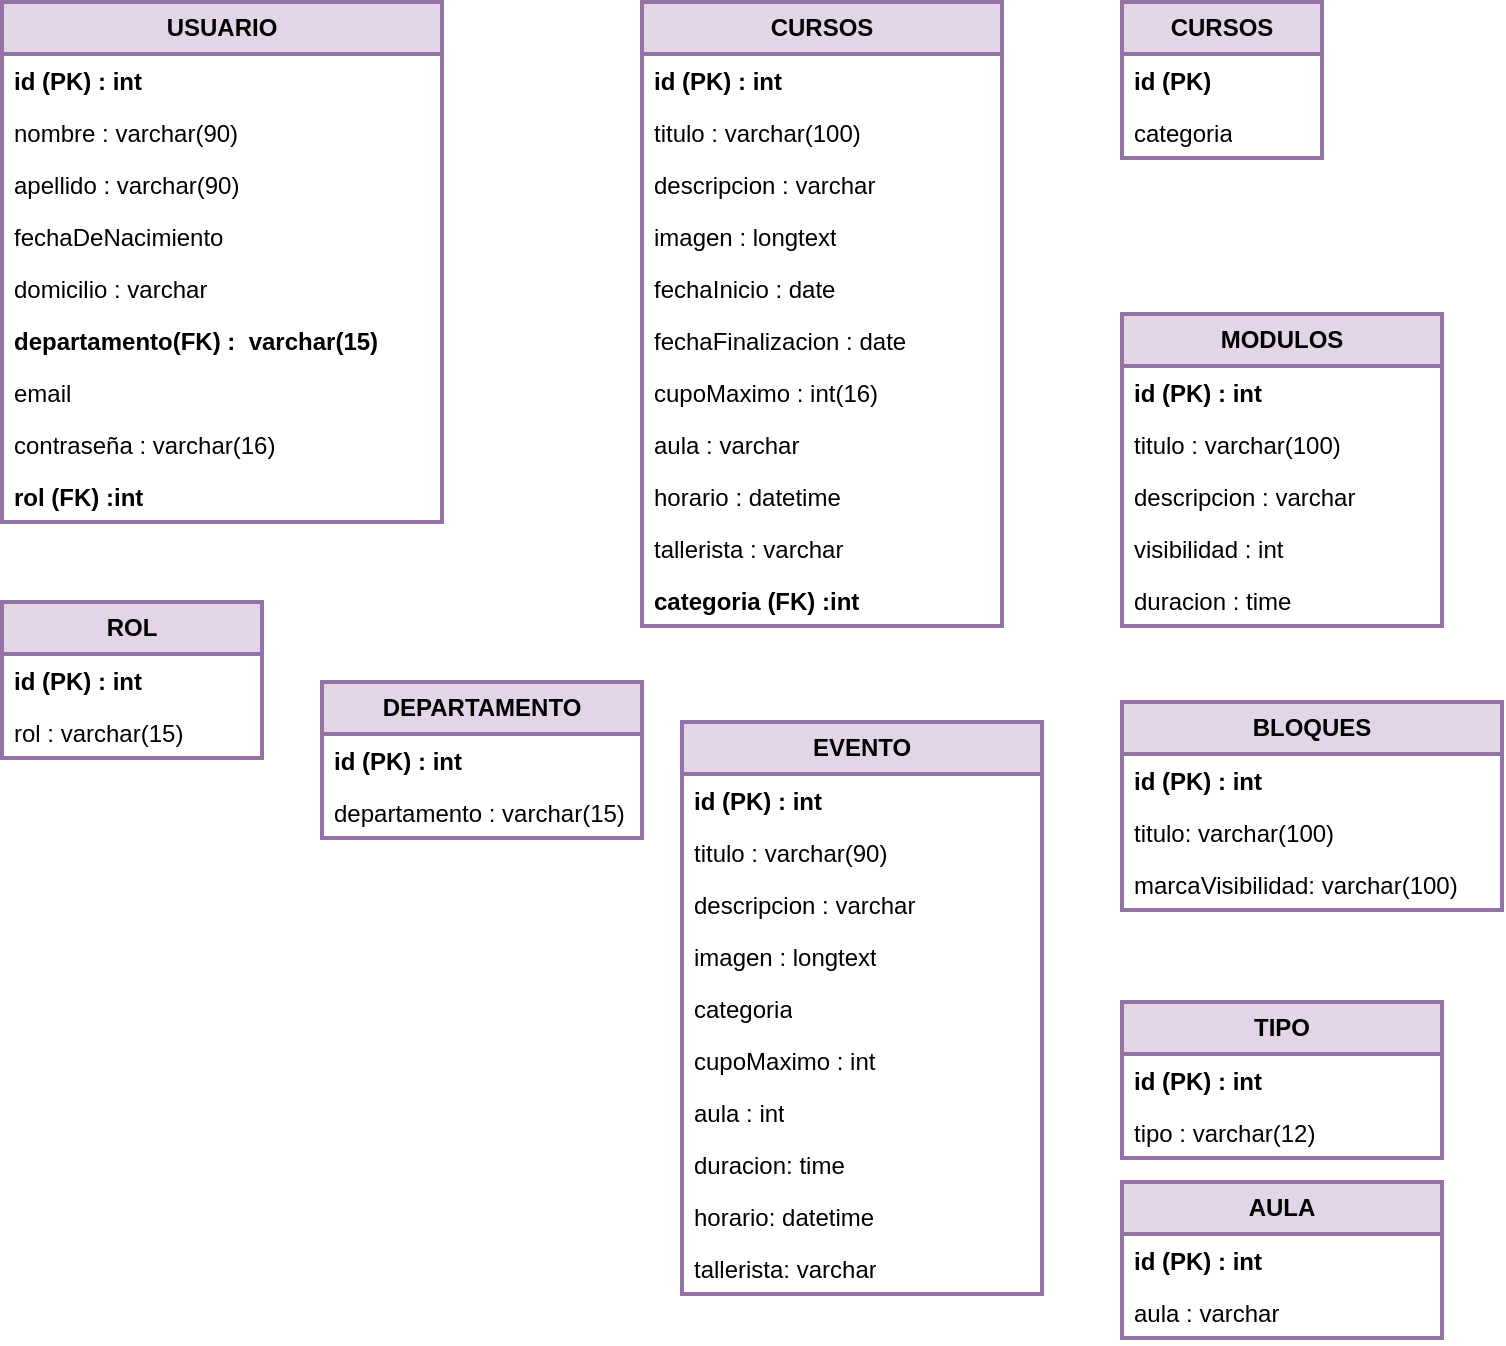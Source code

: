 <mxfile version="22.0.5" type="device">
  <diagram name="Página-1" id="5-te_JB14v8v4a1H_KTa">
    <mxGraphModel dx="880" dy="470" grid="1" gridSize="10" guides="1" tooltips="1" connect="1" arrows="1" fold="1" page="1" pageScale="1" pageWidth="827" pageHeight="1169" math="0" shadow="0">
      <root>
        <mxCell id="0" />
        <mxCell id="1" parent="0" />
        <mxCell id="fRrfG9uNdOVXOpwQ9h5s-1" value="USUARIO" style="swimlane;fontStyle=1;childLayout=stackLayout;horizontal=1;startSize=26;fillColor=#e1d5e7;horizontalStack=0;resizeParent=1;resizeParentMax=0;resizeLast=0;collapsible=1;marginBottom=0;whiteSpace=wrap;html=1;strokeColor=#9673a6;strokeWidth=2;" parent="1" vertex="1">
          <mxGeometry x="40" y="40" width="220" height="260" as="geometry" />
        </mxCell>
        <mxCell id="fRrfG9uNdOVXOpwQ9h5s-10" value="id (PK) : int" style="text;strokeColor=none;fillColor=none;align=left;verticalAlign=top;spacingLeft=4;spacingRight=4;overflow=hidden;rotatable=0;points=[[0,0.5],[1,0.5]];portConstraint=eastwest;whiteSpace=wrap;html=1;fontStyle=1" parent="fRrfG9uNdOVXOpwQ9h5s-1" vertex="1">
          <mxGeometry y="26" width="220" height="26" as="geometry" />
        </mxCell>
        <mxCell id="fRrfG9uNdOVXOpwQ9h5s-2" value="nombre : varchar(90)" style="text;strokeColor=none;fillColor=none;align=left;verticalAlign=top;spacingLeft=4;spacingRight=4;overflow=hidden;rotatable=0;points=[[0,0.5],[1,0.5]];portConstraint=eastwest;whiteSpace=wrap;html=1;" parent="fRrfG9uNdOVXOpwQ9h5s-1" vertex="1">
          <mxGeometry y="52" width="220" height="26" as="geometry" />
        </mxCell>
        <mxCell id="fRrfG9uNdOVXOpwQ9h5s-3" value="apellido : varchar(90)" style="text;strokeColor=none;fillColor=none;align=left;verticalAlign=top;spacingLeft=4;spacingRight=4;overflow=hidden;rotatable=0;points=[[0,0.5],[1,0.5]];portConstraint=eastwest;whiteSpace=wrap;html=1;" parent="fRrfG9uNdOVXOpwQ9h5s-1" vertex="1">
          <mxGeometry y="78" width="220" height="26" as="geometry" />
        </mxCell>
        <mxCell id="fRrfG9uNdOVXOpwQ9h5s-4" value="fechaDeNacimiento" style="text;strokeColor=none;fillColor=none;align=left;verticalAlign=top;spacingLeft=4;spacingRight=4;overflow=hidden;rotatable=0;points=[[0,0.5],[1,0.5]];portConstraint=eastwest;whiteSpace=wrap;html=1;" parent="fRrfG9uNdOVXOpwQ9h5s-1" vertex="1">
          <mxGeometry y="104" width="220" height="26" as="geometry" />
        </mxCell>
        <mxCell id="fRrfG9uNdOVXOpwQ9h5s-5" value="domicilio : varchar" style="text;strokeColor=none;fillColor=none;align=left;verticalAlign=top;spacingLeft=4;spacingRight=4;overflow=hidden;rotatable=0;points=[[0,0.5],[1,0.5]];portConstraint=eastwest;whiteSpace=wrap;html=1;" parent="fRrfG9uNdOVXOpwQ9h5s-1" vertex="1">
          <mxGeometry y="130" width="220" height="26" as="geometry" />
        </mxCell>
        <mxCell id="fRrfG9uNdOVXOpwQ9h5s-6" value="departamento(FK) :&amp;nbsp; varchar(15)" style="text;strokeColor=none;fillColor=none;align=left;verticalAlign=top;spacingLeft=4;spacingRight=4;overflow=hidden;rotatable=0;points=[[0,0.5],[1,0.5]];portConstraint=eastwest;whiteSpace=wrap;html=1;fontStyle=1" parent="fRrfG9uNdOVXOpwQ9h5s-1" vertex="1">
          <mxGeometry y="156" width="220" height="26" as="geometry" />
        </mxCell>
        <mxCell id="fRrfG9uNdOVXOpwQ9h5s-7" value="email" style="text;strokeColor=none;fillColor=none;align=left;verticalAlign=top;spacingLeft=4;spacingRight=4;overflow=hidden;rotatable=0;points=[[0,0.5],[1,0.5]];portConstraint=eastwest;whiteSpace=wrap;html=1;" parent="fRrfG9uNdOVXOpwQ9h5s-1" vertex="1">
          <mxGeometry y="182" width="220" height="26" as="geometry" />
        </mxCell>
        <mxCell id="fRrfG9uNdOVXOpwQ9h5s-8" value="contraseña : varchar(16)" style="text;strokeColor=none;fillColor=none;align=left;verticalAlign=top;spacingLeft=4;spacingRight=4;overflow=hidden;rotatable=0;points=[[0,0.5],[1,0.5]];portConstraint=eastwest;whiteSpace=wrap;html=1;" parent="fRrfG9uNdOVXOpwQ9h5s-1" vertex="1">
          <mxGeometry y="208" width="220" height="26" as="geometry" />
        </mxCell>
        <mxCell id="fRrfG9uNdOVXOpwQ9h5s-9" value="rol (FK) :int" style="text;strokeColor=none;fillColor=none;align=left;verticalAlign=top;spacingLeft=4;spacingRight=4;overflow=hidden;rotatable=0;points=[[0,0.5],[1,0.5]];portConstraint=eastwest;whiteSpace=wrap;html=1;fontStyle=1" parent="fRrfG9uNdOVXOpwQ9h5s-1" vertex="1">
          <mxGeometry y="234" width="220" height="26" as="geometry" />
        </mxCell>
        <mxCell id="fRrfG9uNdOVXOpwQ9h5s-11" value="CURSOS" style="swimlane;fontStyle=1;childLayout=stackLayout;horizontal=1;startSize=26;fillColor=#e1d5e7;horizontalStack=0;resizeParent=1;resizeParentMax=0;resizeLast=0;collapsible=1;marginBottom=0;whiteSpace=wrap;html=1;strokeColor=#9673a6;strokeWidth=2;" parent="1" vertex="1">
          <mxGeometry x="360" y="40" width="180" height="312" as="geometry" />
        </mxCell>
        <mxCell id="fRrfG9uNdOVXOpwQ9h5s-31" value="id (PK) : int" style="text;strokeColor=none;fillColor=none;align=left;verticalAlign=top;spacingLeft=4;spacingRight=4;overflow=hidden;rotatable=0;points=[[0,0.5],[1,0.5]];portConstraint=eastwest;whiteSpace=wrap;html=1;fontStyle=1" parent="fRrfG9uNdOVXOpwQ9h5s-11" vertex="1">
          <mxGeometry y="26" width="180" height="26" as="geometry" />
        </mxCell>
        <mxCell id="fRrfG9uNdOVXOpwQ9h5s-12" value="titulo : varchar(100)" style="text;strokeColor=none;fillColor=none;align=left;verticalAlign=top;spacingLeft=4;spacingRight=4;overflow=hidden;rotatable=0;points=[[0,0.5],[1,0.5]];portConstraint=eastwest;whiteSpace=wrap;html=1;" parent="fRrfG9uNdOVXOpwQ9h5s-11" vertex="1">
          <mxGeometry y="52" width="180" height="26" as="geometry" />
        </mxCell>
        <mxCell id="fRrfG9uNdOVXOpwQ9h5s-13" value="descripcion : varchar" style="text;strokeColor=none;fillColor=none;align=left;verticalAlign=top;spacingLeft=4;spacingRight=4;overflow=hidden;rotatable=0;points=[[0,0.5],[1,0.5]];portConstraint=eastwest;whiteSpace=wrap;html=1;" parent="fRrfG9uNdOVXOpwQ9h5s-11" vertex="1">
          <mxGeometry y="78" width="180" height="26" as="geometry" />
        </mxCell>
        <mxCell id="fRrfG9uNdOVXOpwQ9h5s-14" value="imagen : longtext" style="text;strokeColor=none;fillColor=none;align=left;verticalAlign=top;spacingLeft=4;spacingRight=4;overflow=hidden;rotatable=0;points=[[0,0.5],[1,0.5]];portConstraint=eastwest;whiteSpace=wrap;html=1;" parent="fRrfG9uNdOVXOpwQ9h5s-11" vertex="1">
          <mxGeometry y="104" width="180" height="26" as="geometry" />
        </mxCell>
        <mxCell id="fRrfG9uNdOVXOpwQ9h5s-16" value="fechaInicio : date" style="text;strokeColor=none;fillColor=none;align=left;verticalAlign=top;spacingLeft=4;spacingRight=4;overflow=hidden;rotatable=0;points=[[0,0.5],[1,0.5]];portConstraint=eastwest;whiteSpace=wrap;html=1;" parent="fRrfG9uNdOVXOpwQ9h5s-11" vertex="1">
          <mxGeometry y="130" width="180" height="26" as="geometry" />
        </mxCell>
        <mxCell id="fRrfG9uNdOVXOpwQ9h5s-17" value="fechaFinalizacion : date" style="text;strokeColor=none;fillColor=none;align=left;verticalAlign=top;spacingLeft=4;spacingRight=4;overflow=hidden;rotatable=0;points=[[0,0.5],[1,0.5]];portConstraint=eastwest;whiteSpace=wrap;html=1;" parent="fRrfG9uNdOVXOpwQ9h5s-11" vertex="1">
          <mxGeometry y="156" width="180" height="26" as="geometry" />
        </mxCell>
        <mxCell id="fRrfG9uNdOVXOpwQ9h5s-18" value="cupoMaximo : int(16)" style="text;strokeColor=none;fillColor=none;align=left;verticalAlign=top;spacingLeft=4;spacingRight=4;overflow=hidden;rotatable=0;points=[[0,0.5],[1,0.5]];portConstraint=eastwest;whiteSpace=wrap;html=1;" parent="fRrfG9uNdOVXOpwQ9h5s-11" vertex="1">
          <mxGeometry y="182" width="180" height="26" as="geometry" />
        </mxCell>
        <mxCell id="fRrfG9uNdOVXOpwQ9h5s-19" value="aula : varchar" style="text;strokeColor=none;fillColor=none;align=left;verticalAlign=top;spacingLeft=4;spacingRight=4;overflow=hidden;rotatable=0;points=[[0,0.5],[1,0.5]];portConstraint=eastwest;whiteSpace=wrap;html=1;" parent="fRrfG9uNdOVXOpwQ9h5s-11" vertex="1">
          <mxGeometry y="208" width="180" height="26" as="geometry" />
        </mxCell>
        <mxCell id="fRrfG9uNdOVXOpwQ9h5s-20" value="horario : datetime" style="text;strokeColor=none;fillColor=none;align=left;verticalAlign=top;spacingLeft=4;spacingRight=4;overflow=hidden;rotatable=0;points=[[0,0.5],[1,0.5]];portConstraint=eastwest;whiteSpace=wrap;html=1;" parent="fRrfG9uNdOVXOpwQ9h5s-11" vertex="1">
          <mxGeometry y="234" width="180" height="26" as="geometry" />
        </mxCell>
        <mxCell id="fRrfG9uNdOVXOpwQ9h5s-21" value="tallerista : varchar" style="text;strokeColor=none;fillColor=none;align=left;verticalAlign=top;spacingLeft=4;spacingRight=4;overflow=hidden;rotatable=0;points=[[0,0.5],[1,0.5]];portConstraint=eastwest;whiteSpace=wrap;html=1;" parent="fRrfG9uNdOVXOpwQ9h5s-11" vertex="1">
          <mxGeometry y="260" width="180" height="26" as="geometry" />
        </mxCell>
        <mxCell id="fRrfG9uNdOVXOpwQ9h5s-15" value="categoria (FK) :int" style="text;strokeColor=none;fillColor=none;align=left;verticalAlign=top;spacingLeft=4;spacingRight=4;overflow=hidden;rotatable=0;points=[[0,0.5],[1,0.5]];portConstraint=eastwest;whiteSpace=wrap;html=1;fontStyle=1" parent="fRrfG9uNdOVXOpwQ9h5s-11" vertex="1">
          <mxGeometry y="286" width="180" height="26" as="geometry" />
        </mxCell>
        <mxCell id="fRrfG9uNdOVXOpwQ9h5s-26" value="MODULOS" style="swimlane;fontStyle=1;childLayout=stackLayout;horizontal=1;startSize=26;fillColor=#e1d5e7;horizontalStack=0;resizeParent=1;resizeParentMax=0;resizeLast=0;collapsible=1;marginBottom=0;whiteSpace=wrap;html=1;strokeColor=#9673a6;strokeWidth=2;" parent="1" vertex="1">
          <mxGeometry x="600" y="196" width="160" height="156" as="geometry" />
        </mxCell>
        <mxCell id="fRrfG9uNdOVXOpwQ9h5s-42" value="id (PK) : int" style="text;strokeColor=none;fillColor=none;align=left;verticalAlign=top;spacingLeft=4;spacingRight=4;overflow=hidden;rotatable=0;points=[[0,0.5],[1,0.5]];portConstraint=eastwest;whiteSpace=wrap;html=1;fontStyle=1" parent="fRrfG9uNdOVXOpwQ9h5s-26" vertex="1">
          <mxGeometry y="26" width="160" height="26" as="geometry" />
        </mxCell>
        <mxCell id="fRrfG9uNdOVXOpwQ9h5s-27" value="titulo : varchar(100)" style="text;strokeColor=none;fillColor=none;align=left;verticalAlign=top;spacingLeft=4;spacingRight=4;overflow=hidden;rotatable=0;points=[[0,0.5],[1,0.5]];portConstraint=eastwest;whiteSpace=wrap;html=1;" parent="fRrfG9uNdOVXOpwQ9h5s-26" vertex="1">
          <mxGeometry y="52" width="160" height="26" as="geometry" />
        </mxCell>
        <mxCell id="fRrfG9uNdOVXOpwQ9h5s-28" value="descripcion : varchar" style="text;strokeColor=none;fillColor=none;align=left;verticalAlign=top;spacingLeft=4;spacingRight=4;overflow=hidden;rotatable=0;points=[[0,0.5],[1,0.5]];portConstraint=eastwest;whiteSpace=wrap;html=1;" parent="fRrfG9uNdOVXOpwQ9h5s-26" vertex="1">
          <mxGeometry y="78" width="160" height="26" as="geometry" />
        </mxCell>
        <mxCell id="fRrfG9uNdOVXOpwQ9h5s-29" value="visibilidad : int" style="text;strokeColor=none;fillColor=none;align=left;verticalAlign=top;spacingLeft=4;spacingRight=4;overflow=hidden;rotatable=0;points=[[0,0.5],[1,0.5]];portConstraint=eastwest;whiteSpace=wrap;html=1;" parent="fRrfG9uNdOVXOpwQ9h5s-26" vertex="1">
          <mxGeometry y="104" width="160" height="26" as="geometry" />
        </mxCell>
        <mxCell id="fRrfG9uNdOVXOpwQ9h5s-30" value="duracion : time" style="text;strokeColor=none;fillColor=none;align=left;verticalAlign=top;spacingLeft=4;spacingRight=4;overflow=hidden;rotatable=0;points=[[0,0.5],[1,0.5]];portConstraint=eastwest;whiteSpace=wrap;html=1;" parent="fRrfG9uNdOVXOpwQ9h5s-26" vertex="1">
          <mxGeometry y="130" width="160" height="26" as="geometry" />
        </mxCell>
        <mxCell id="fRrfG9uNdOVXOpwQ9h5s-32" value="ROL" style="swimlane;fontStyle=1;childLayout=stackLayout;horizontal=1;startSize=26;fillColor=#e1d5e7;horizontalStack=0;resizeParent=1;resizeParentMax=0;resizeLast=0;collapsible=1;marginBottom=0;whiteSpace=wrap;html=1;strokeColor=#9673a6;strokeWidth=2;" parent="1" vertex="1">
          <mxGeometry x="40" y="340" width="130" height="78" as="geometry" />
        </mxCell>
        <mxCell id="fRrfG9uNdOVXOpwQ9h5s-33" value="id (PK) : int" style="text;strokeColor=none;fillColor=none;align=left;verticalAlign=top;spacingLeft=4;spacingRight=4;overflow=hidden;rotatable=0;points=[[0,0.5],[1,0.5]];portConstraint=eastwest;whiteSpace=wrap;html=1;fontStyle=1" parent="fRrfG9uNdOVXOpwQ9h5s-32" vertex="1">
          <mxGeometry y="26" width="130" height="26" as="geometry" />
        </mxCell>
        <mxCell id="fRrfG9uNdOVXOpwQ9h5s-41" value="rol : varchar(15)" style="text;strokeColor=none;fillColor=none;align=left;verticalAlign=top;spacingLeft=4;spacingRight=4;overflow=hidden;rotatable=0;points=[[0,0.5],[1,0.5]];portConstraint=eastwest;whiteSpace=wrap;html=1;" parent="fRrfG9uNdOVXOpwQ9h5s-32" vertex="1">
          <mxGeometry y="52" width="130" height="26" as="geometry" />
        </mxCell>
        <mxCell id="fRrfG9uNdOVXOpwQ9h5s-43" value="DEPARTAMENTO" style="swimlane;fontStyle=1;childLayout=stackLayout;horizontal=1;startSize=26;fillColor=#e1d5e7;horizontalStack=0;resizeParent=1;resizeParentMax=0;resizeLast=0;collapsible=1;marginBottom=0;whiteSpace=wrap;html=1;strokeColor=#9673a6;strokeWidth=2;" parent="1" vertex="1">
          <mxGeometry x="200" y="380" width="160" height="78" as="geometry" />
        </mxCell>
        <mxCell id="fRrfG9uNdOVXOpwQ9h5s-44" value="id (PK) : int" style="text;strokeColor=none;fillColor=none;align=left;verticalAlign=top;spacingLeft=4;spacingRight=4;overflow=hidden;rotatable=0;points=[[0,0.5],[1,0.5]];portConstraint=eastwest;whiteSpace=wrap;html=1;fontStyle=1" parent="fRrfG9uNdOVXOpwQ9h5s-43" vertex="1">
          <mxGeometry y="26" width="160" height="26" as="geometry" />
        </mxCell>
        <mxCell id="fRrfG9uNdOVXOpwQ9h5s-45" value="departamento : varchar(15)" style="text;strokeColor=none;fillColor=none;align=left;verticalAlign=top;spacingLeft=4;spacingRight=4;overflow=hidden;rotatable=0;points=[[0,0.5],[1,0.5]];portConstraint=eastwest;whiteSpace=wrap;html=1;" parent="fRrfG9uNdOVXOpwQ9h5s-43" vertex="1">
          <mxGeometry y="52" width="160" height="26" as="geometry" />
        </mxCell>
        <mxCell id="fRrfG9uNdOVXOpwQ9h5s-46" value="CURSOS" style="swimlane;fontStyle=1;childLayout=stackLayout;horizontal=1;startSize=26;fillColor=#e1d5e7;horizontalStack=0;resizeParent=1;resizeParentMax=0;resizeLast=0;collapsible=1;marginBottom=0;whiteSpace=wrap;html=1;strokeColor=#9673a6;strokeWidth=2;" parent="1" vertex="1">
          <mxGeometry x="600" y="40" width="100" height="78" as="geometry" />
        </mxCell>
        <mxCell id="fRrfG9uNdOVXOpwQ9h5s-47" value="id (PK)" style="text;strokeColor=none;fillColor=none;align=left;verticalAlign=top;spacingLeft=4;spacingRight=4;overflow=hidden;rotatable=0;points=[[0,0.5],[1,0.5]];portConstraint=eastwest;whiteSpace=wrap;html=1;fontStyle=1" parent="fRrfG9uNdOVXOpwQ9h5s-46" vertex="1">
          <mxGeometry y="26" width="100" height="26" as="geometry" />
        </mxCell>
        <mxCell id="fRrfG9uNdOVXOpwQ9h5s-48" value="categoria" style="text;strokeColor=none;fillColor=none;align=left;verticalAlign=top;spacingLeft=4;spacingRight=4;overflow=hidden;rotatable=0;points=[[0,0.5],[1,0.5]];portConstraint=eastwest;whiteSpace=wrap;html=1;" parent="fRrfG9uNdOVXOpwQ9h5s-46" vertex="1">
          <mxGeometry y="52" width="100" height="26" as="geometry" />
        </mxCell>
        <mxCell id="zDUWiaY8d5n0MINe8obY-1" value="BLOQUES" style="swimlane;fontStyle=1;childLayout=stackLayout;horizontal=1;startSize=26;fillColor=#e1d5e7;horizontalStack=0;resizeParent=1;resizeParentMax=0;resizeLast=0;collapsible=1;marginBottom=0;whiteSpace=wrap;html=1;strokeColor=#9673a6;strokeWidth=2;" vertex="1" parent="1">
          <mxGeometry x="600" y="390" width="190" height="104" as="geometry" />
        </mxCell>
        <mxCell id="zDUWiaY8d5n0MINe8obY-2" value="id (PK) : int" style="text;strokeColor=none;fillColor=none;align=left;verticalAlign=top;spacingLeft=4;spacingRight=4;overflow=hidden;rotatable=0;points=[[0,0.5],[1,0.5]];portConstraint=eastwest;whiteSpace=wrap;html=1;fontStyle=1" vertex="1" parent="zDUWiaY8d5n0MINe8obY-1">
          <mxGeometry y="26" width="190" height="26" as="geometry" />
        </mxCell>
        <mxCell id="zDUWiaY8d5n0MINe8obY-3" value="titulo: varchar(100)" style="text;strokeColor=none;fillColor=none;align=left;verticalAlign=top;spacingLeft=4;spacingRight=4;overflow=hidden;rotatable=0;points=[[0,0.5],[1,0.5]];portConstraint=eastwest;whiteSpace=wrap;html=1;" vertex="1" parent="zDUWiaY8d5n0MINe8obY-1">
          <mxGeometry y="52" width="190" height="26" as="geometry" />
        </mxCell>
        <mxCell id="zDUWiaY8d5n0MINe8obY-4" value="marcaVisibilidad: varchar(100)" style="text;strokeColor=none;fillColor=none;align=left;verticalAlign=top;spacingLeft=4;spacingRight=4;overflow=hidden;rotatable=0;points=[[0,0.5],[1,0.5]];portConstraint=eastwest;whiteSpace=wrap;html=1;" vertex="1" parent="zDUWiaY8d5n0MINe8obY-1">
          <mxGeometry y="78" width="190" height="26" as="geometry" />
        </mxCell>
        <mxCell id="zDUWiaY8d5n0MINe8obY-5" value="TIPO" style="swimlane;fontStyle=1;childLayout=stackLayout;horizontal=1;startSize=26;fillColor=#e1d5e7;horizontalStack=0;resizeParent=1;resizeParentMax=0;resizeLast=0;collapsible=1;marginBottom=0;whiteSpace=wrap;html=1;strokeColor=#9673a6;strokeWidth=2;" vertex="1" parent="1">
          <mxGeometry x="600" y="540" width="160" height="78" as="geometry" />
        </mxCell>
        <mxCell id="zDUWiaY8d5n0MINe8obY-6" value="id (PK) : int" style="text;strokeColor=none;fillColor=none;align=left;verticalAlign=top;spacingLeft=4;spacingRight=4;overflow=hidden;rotatable=0;points=[[0,0.5],[1,0.5]];portConstraint=eastwest;whiteSpace=wrap;html=1;fontStyle=1" vertex="1" parent="zDUWiaY8d5n0MINe8obY-5">
          <mxGeometry y="26" width="160" height="26" as="geometry" />
        </mxCell>
        <mxCell id="zDUWiaY8d5n0MINe8obY-7" value="tipo : varchar(12)" style="text;strokeColor=none;fillColor=none;align=left;verticalAlign=top;spacingLeft=4;spacingRight=4;overflow=hidden;rotatable=0;points=[[0,0.5],[1,0.5]];portConstraint=eastwest;whiteSpace=wrap;html=1;" vertex="1" parent="zDUWiaY8d5n0MINe8obY-5">
          <mxGeometry y="52" width="160" height="26" as="geometry" />
        </mxCell>
        <mxCell id="zDUWiaY8d5n0MINe8obY-8" value="EVENTO" style="swimlane;fontStyle=1;childLayout=stackLayout;horizontal=1;startSize=26;fillColor=#e1d5e7;horizontalStack=0;resizeParent=1;resizeParentMax=0;resizeLast=0;collapsible=1;marginBottom=0;whiteSpace=wrap;html=1;strokeColor=#9673a6;strokeWidth=2;" vertex="1" parent="1">
          <mxGeometry x="380" y="400" width="180" height="286" as="geometry" />
        </mxCell>
        <mxCell id="zDUWiaY8d5n0MINe8obY-9" value="id (PK) : int" style="text;strokeColor=none;fillColor=none;align=left;verticalAlign=top;spacingLeft=4;spacingRight=4;overflow=hidden;rotatable=0;points=[[0,0.5],[1,0.5]];portConstraint=eastwest;whiteSpace=wrap;html=1;fontStyle=1" vertex="1" parent="zDUWiaY8d5n0MINe8obY-8">
          <mxGeometry y="26" width="180" height="26" as="geometry" />
        </mxCell>
        <mxCell id="zDUWiaY8d5n0MINe8obY-10" value="titulo : varchar(90)" style="text;strokeColor=none;fillColor=none;align=left;verticalAlign=top;spacingLeft=4;spacingRight=4;overflow=hidden;rotatable=0;points=[[0,0.5],[1,0.5]];portConstraint=eastwest;whiteSpace=wrap;html=1;" vertex="1" parent="zDUWiaY8d5n0MINe8obY-8">
          <mxGeometry y="52" width="180" height="26" as="geometry" />
        </mxCell>
        <mxCell id="zDUWiaY8d5n0MINe8obY-11" value="descripcion : varchar" style="text;strokeColor=none;fillColor=none;align=left;verticalAlign=top;spacingLeft=4;spacingRight=4;overflow=hidden;rotatable=0;points=[[0,0.5],[1,0.5]];portConstraint=eastwest;whiteSpace=wrap;html=1;" vertex="1" parent="zDUWiaY8d5n0MINe8obY-8">
          <mxGeometry y="78" width="180" height="26" as="geometry" />
        </mxCell>
        <mxCell id="zDUWiaY8d5n0MINe8obY-12" value="imagen : longtext" style="text;strokeColor=none;fillColor=none;align=left;verticalAlign=top;spacingLeft=4;spacingRight=4;overflow=hidden;rotatable=0;points=[[0,0.5],[1,0.5]];portConstraint=eastwest;whiteSpace=wrap;html=1;" vertex="1" parent="zDUWiaY8d5n0MINe8obY-8">
          <mxGeometry y="104" width="180" height="26" as="geometry" />
        </mxCell>
        <mxCell id="zDUWiaY8d5n0MINe8obY-13" value="categoria" style="text;strokeColor=none;fillColor=none;align=left;verticalAlign=top;spacingLeft=4;spacingRight=4;overflow=hidden;rotatable=0;points=[[0,0.5],[1,0.5]];portConstraint=eastwest;whiteSpace=wrap;html=1;" vertex="1" parent="zDUWiaY8d5n0MINe8obY-8">
          <mxGeometry y="130" width="180" height="26" as="geometry" />
        </mxCell>
        <mxCell id="zDUWiaY8d5n0MINe8obY-14" value="cupoMaximo : int" style="text;strokeColor=none;fillColor=none;align=left;verticalAlign=top;spacingLeft=4;spacingRight=4;overflow=hidden;rotatable=0;points=[[0,0.5],[1,0.5]];portConstraint=eastwest;whiteSpace=wrap;html=1;" vertex="1" parent="zDUWiaY8d5n0MINe8obY-8">
          <mxGeometry y="156" width="180" height="26" as="geometry" />
        </mxCell>
        <mxCell id="zDUWiaY8d5n0MINe8obY-15" value="aula : int" style="text;strokeColor=none;fillColor=none;align=left;verticalAlign=top;spacingLeft=4;spacingRight=4;overflow=hidden;rotatable=0;points=[[0,0.5],[1,0.5]];portConstraint=eastwest;whiteSpace=wrap;html=1;" vertex="1" parent="zDUWiaY8d5n0MINe8obY-8">
          <mxGeometry y="182" width="180" height="26" as="geometry" />
        </mxCell>
        <mxCell id="zDUWiaY8d5n0MINe8obY-16" value="duracion: time" style="text;strokeColor=none;fillColor=none;align=left;verticalAlign=top;spacingLeft=4;spacingRight=4;overflow=hidden;rotatable=0;points=[[0,0.5],[1,0.5]];portConstraint=eastwest;whiteSpace=wrap;html=1;" vertex="1" parent="zDUWiaY8d5n0MINe8obY-8">
          <mxGeometry y="208" width="180" height="26" as="geometry" />
        </mxCell>
        <mxCell id="zDUWiaY8d5n0MINe8obY-17" value="horario: datetime" style="text;strokeColor=none;fillColor=none;align=left;verticalAlign=top;spacingLeft=4;spacingRight=4;overflow=hidden;rotatable=0;points=[[0,0.5],[1,0.5]];portConstraint=eastwest;whiteSpace=wrap;html=1;fontStyle=0" vertex="1" parent="zDUWiaY8d5n0MINe8obY-8">
          <mxGeometry y="234" width="180" height="26" as="geometry" />
        </mxCell>
        <mxCell id="zDUWiaY8d5n0MINe8obY-18" value="tallerista: varchar" style="text;strokeColor=none;fillColor=none;align=left;verticalAlign=top;spacingLeft=4;spacingRight=4;overflow=hidden;rotatable=0;points=[[0,0.5],[1,0.5]];portConstraint=eastwest;whiteSpace=wrap;html=1;fontStyle=0" vertex="1" parent="zDUWiaY8d5n0MINe8obY-8">
          <mxGeometry y="260" width="180" height="26" as="geometry" />
        </mxCell>
        <mxCell id="zDUWiaY8d5n0MINe8obY-19" value="AULA" style="swimlane;fontStyle=1;childLayout=stackLayout;horizontal=1;startSize=26;fillColor=#e1d5e7;horizontalStack=0;resizeParent=1;resizeParentMax=0;resizeLast=0;collapsible=1;marginBottom=0;whiteSpace=wrap;html=1;strokeColor=#9673a6;strokeWidth=2;" vertex="1" parent="1">
          <mxGeometry x="600" y="630" width="160" height="78" as="geometry" />
        </mxCell>
        <mxCell id="zDUWiaY8d5n0MINe8obY-20" value="id (PK) : int" style="text;strokeColor=none;fillColor=none;align=left;verticalAlign=top;spacingLeft=4;spacingRight=4;overflow=hidden;rotatable=0;points=[[0,0.5],[1,0.5]];portConstraint=eastwest;whiteSpace=wrap;html=1;fontStyle=1" vertex="1" parent="zDUWiaY8d5n0MINe8obY-19">
          <mxGeometry y="26" width="160" height="26" as="geometry" />
        </mxCell>
        <mxCell id="zDUWiaY8d5n0MINe8obY-21" value="aula : varchar" style="text;strokeColor=none;fillColor=none;align=left;verticalAlign=top;spacingLeft=4;spacingRight=4;overflow=hidden;rotatable=0;points=[[0,0.5],[1,0.5]];portConstraint=eastwest;whiteSpace=wrap;html=1;" vertex="1" parent="zDUWiaY8d5n0MINe8obY-19">
          <mxGeometry y="52" width="160" height="26" as="geometry" />
        </mxCell>
      </root>
    </mxGraphModel>
  </diagram>
</mxfile>
